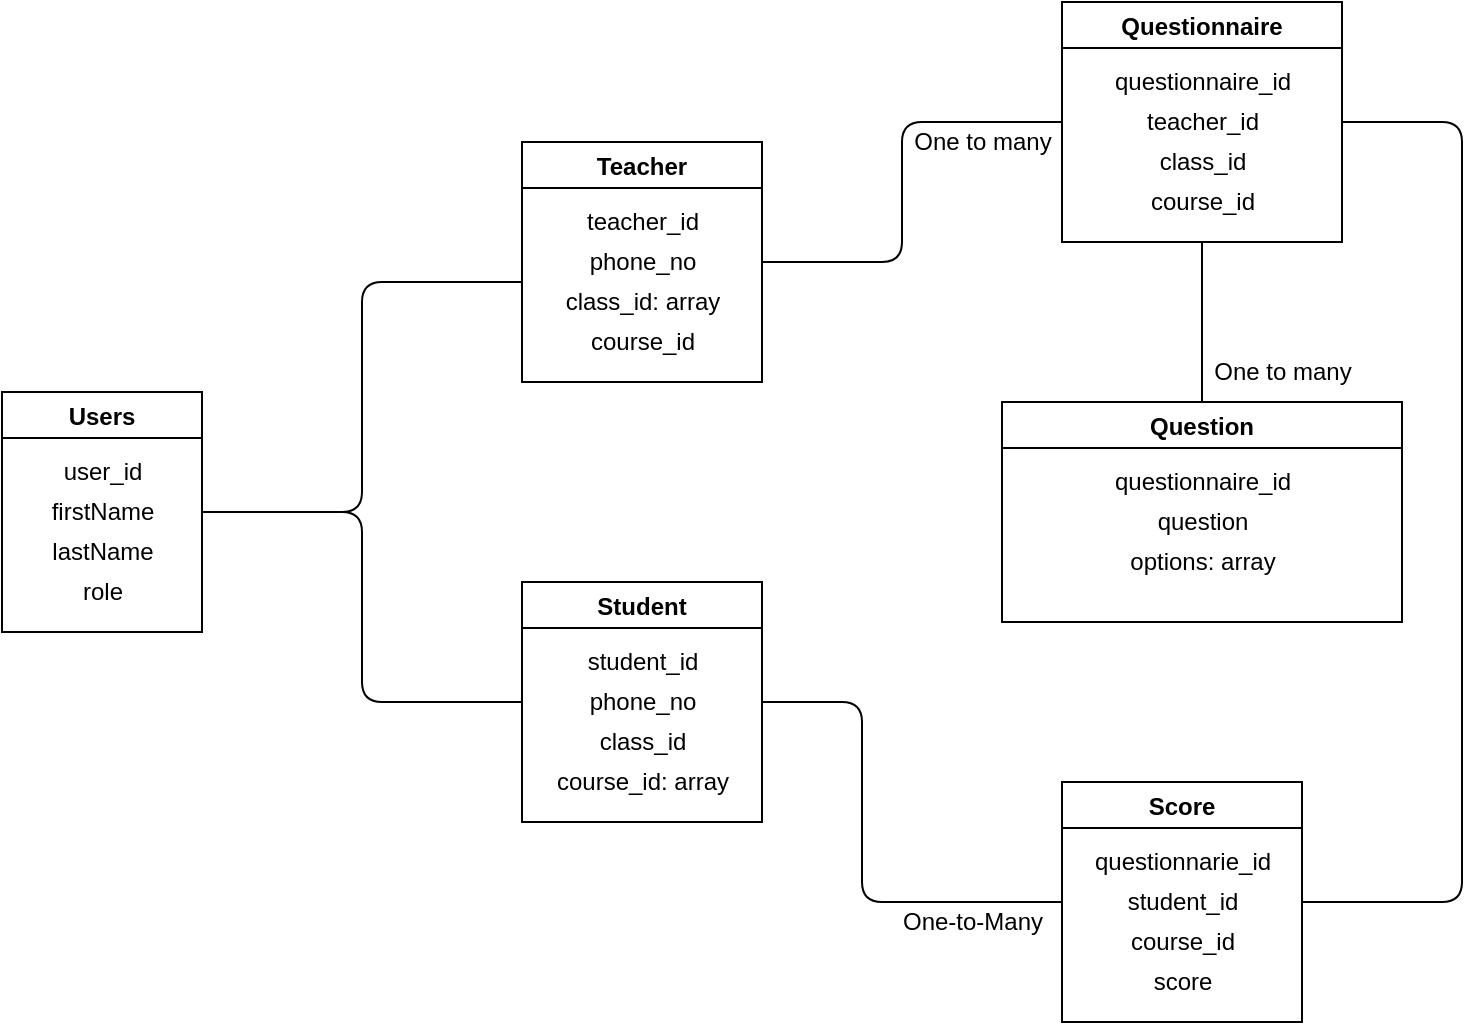 <mxfile version="15.8.6" type="device"><diagram id="R2lEEEUBdFMjLlhIrx00" name="Page-1"><mxGraphModel dx="868" dy="431" grid="1" gridSize="10" guides="1" tooltips="1" connect="1" arrows="1" fold="1" page="1" pageScale="1" pageWidth="850" pageHeight="1100" math="0" shadow="0" extFonts="Permanent Marker^https://fonts.googleapis.com/css?family=Permanent+Marker"><root><mxCell id="0"/><mxCell id="1" parent="0"/><mxCell id="J0UuLM_EprkHxYgVkOrl-22" value="Users" style="swimlane;" vertex="1" parent="1"><mxGeometry x="60" y="205" width="100" height="120" as="geometry"/></mxCell><mxCell id="J0UuLM_EprkHxYgVkOrl-23" value="user_id" style="text;html=1;align=center;verticalAlign=middle;resizable=0;points=[];autosize=1;strokeColor=none;fillColor=none;" vertex="1" parent="J0UuLM_EprkHxYgVkOrl-22"><mxGeometry x="25" y="30" width="50" height="20" as="geometry"/></mxCell><mxCell id="J0UuLM_EprkHxYgVkOrl-24" value="firstName" style="text;html=1;align=center;verticalAlign=middle;resizable=0;points=[];autosize=1;strokeColor=none;fillColor=none;" vertex="1" parent="J0UuLM_EprkHxYgVkOrl-22"><mxGeometry x="15" y="50" width="70" height="20" as="geometry"/></mxCell><mxCell id="J0UuLM_EprkHxYgVkOrl-28" value="lastName" style="text;html=1;align=center;verticalAlign=middle;resizable=0;points=[];autosize=1;strokeColor=none;fillColor=none;" vertex="1" parent="J0UuLM_EprkHxYgVkOrl-22"><mxGeometry x="15" y="70" width="70" height="20" as="geometry"/></mxCell><mxCell id="J0UuLM_EprkHxYgVkOrl-29" value="role" style="text;html=1;align=center;verticalAlign=middle;resizable=0;points=[];autosize=1;strokeColor=none;fillColor=none;" vertex="1" parent="J0UuLM_EprkHxYgVkOrl-22"><mxGeometry x="30" y="90" width="40" height="20" as="geometry"/></mxCell><mxCell id="J0UuLM_EprkHxYgVkOrl-32" value="Teacher" style="swimlane;" vertex="1" parent="1"><mxGeometry x="320" y="80" width="120" height="120" as="geometry"/></mxCell><mxCell id="J0UuLM_EprkHxYgVkOrl-35" value="class_id: array" style="text;html=1;align=center;verticalAlign=middle;resizable=0;points=[];autosize=1;strokeColor=none;fillColor=none;" vertex="1" parent="J0UuLM_EprkHxYgVkOrl-32"><mxGeometry x="15" y="70" width="90" height="20" as="geometry"/></mxCell><mxCell id="J0UuLM_EprkHxYgVkOrl-33" value="teacher_id" style="text;html=1;align=center;verticalAlign=middle;resizable=0;points=[];autosize=1;strokeColor=none;fillColor=none;" vertex="1" parent="J0UuLM_EprkHxYgVkOrl-32"><mxGeometry x="25" y="30" width="70" height="20" as="geometry"/></mxCell><mxCell id="J0UuLM_EprkHxYgVkOrl-34" value="phone_no" style="text;html=1;align=center;verticalAlign=middle;resizable=0;points=[];autosize=1;strokeColor=none;fillColor=none;" vertex="1" parent="J0UuLM_EprkHxYgVkOrl-32"><mxGeometry x="25" y="50" width="70" height="20" as="geometry"/></mxCell><mxCell id="J0UuLM_EprkHxYgVkOrl-36" value="course_id" style="text;html=1;align=center;verticalAlign=middle;resizable=0;points=[];autosize=1;strokeColor=none;fillColor=none;" vertex="1" parent="1"><mxGeometry x="345" y="170" width="70" height="20" as="geometry"/></mxCell><mxCell id="J0UuLM_EprkHxYgVkOrl-40" value="Student" style="swimlane;" vertex="1" parent="1"><mxGeometry x="320" y="300" width="120" height="120" as="geometry"/></mxCell><mxCell id="J0UuLM_EprkHxYgVkOrl-41" value="class_id" style="text;html=1;align=center;verticalAlign=middle;resizable=0;points=[];autosize=1;strokeColor=none;fillColor=none;" vertex="1" parent="J0UuLM_EprkHxYgVkOrl-40"><mxGeometry x="30" y="70" width="60" height="20" as="geometry"/></mxCell><mxCell id="J0UuLM_EprkHxYgVkOrl-42" value="student_id" style="text;html=1;align=center;verticalAlign=middle;resizable=0;points=[];autosize=1;strokeColor=none;fillColor=none;" vertex="1" parent="J0UuLM_EprkHxYgVkOrl-40"><mxGeometry x="25" y="30" width="70" height="20" as="geometry"/></mxCell><mxCell id="J0UuLM_EprkHxYgVkOrl-43" value="phone_no" style="text;html=1;align=center;verticalAlign=middle;resizable=0;points=[];autosize=1;strokeColor=none;fillColor=none;" vertex="1" parent="J0UuLM_EprkHxYgVkOrl-40"><mxGeometry x="25" y="50" width="70" height="20" as="geometry"/></mxCell><mxCell id="J0UuLM_EprkHxYgVkOrl-44" value="course_id: array" style="text;html=1;align=center;verticalAlign=middle;resizable=0;points=[];autosize=1;strokeColor=none;fillColor=none;" vertex="1" parent="1"><mxGeometry x="330" y="390" width="100" height="20" as="geometry"/></mxCell><mxCell id="J0UuLM_EprkHxYgVkOrl-69" value="" style="edgeStyle=orthogonalEdgeStyle;rounded=1;orthogonalLoop=1;jettySize=auto;html=1;entryX=0.5;entryY=0;entryDx=0;entryDy=0;endArrow=none;endFill=0;" edge="1" parent="1" source="J0UuLM_EprkHxYgVkOrl-46" target="J0UuLM_EprkHxYgVkOrl-52"><mxGeometry relative="1" as="geometry"/></mxCell><mxCell id="J0UuLM_EprkHxYgVkOrl-46" value="Questionnaire" style="swimlane;" vertex="1" parent="1"><mxGeometry x="590" y="10" width="140" height="120" as="geometry"/></mxCell><mxCell id="J0UuLM_EprkHxYgVkOrl-47" value="questionnaire_id" style="text;html=1;align=center;verticalAlign=middle;resizable=0;points=[];autosize=1;strokeColor=none;fillColor=none;" vertex="1" parent="J0UuLM_EprkHxYgVkOrl-46"><mxGeometry x="20" y="30" width="100" height="20" as="geometry"/></mxCell><mxCell id="J0UuLM_EprkHxYgVkOrl-48" value="teacher_id" style="text;html=1;align=center;verticalAlign=middle;resizable=0;points=[];autosize=1;strokeColor=none;fillColor=none;" vertex="1" parent="J0UuLM_EprkHxYgVkOrl-46"><mxGeometry x="35" y="50" width="70" height="20" as="geometry"/></mxCell><mxCell id="J0UuLM_EprkHxYgVkOrl-49" value="class_id" style="text;html=1;align=center;verticalAlign=middle;resizable=0;points=[];autosize=1;strokeColor=none;fillColor=none;" vertex="1" parent="J0UuLM_EprkHxYgVkOrl-46"><mxGeometry x="40" y="70" width="60" height="20" as="geometry"/></mxCell><mxCell id="J0UuLM_EprkHxYgVkOrl-50" value="course_id" style="text;html=1;align=center;verticalAlign=middle;resizable=0;points=[];autosize=1;strokeColor=none;fillColor=none;" vertex="1" parent="J0UuLM_EprkHxYgVkOrl-46"><mxGeometry x="35" y="90" width="70" height="20" as="geometry"/></mxCell><mxCell id="J0UuLM_EprkHxYgVkOrl-52" value="Question" style="swimlane;" vertex="1" parent="1"><mxGeometry x="560" y="210" width="200" height="110" as="geometry"/></mxCell><mxCell id="J0UuLM_EprkHxYgVkOrl-53" value="questionnaire_id&lt;br&gt;" style="text;html=1;align=center;verticalAlign=middle;resizable=0;points=[];autosize=1;strokeColor=none;fillColor=none;" vertex="1" parent="J0UuLM_EprkHxYgVkOrl-52"><mxGeometry x="50" y="30" width="100" height="20" as="geometry"/></mxCell><mxCell id="J0UuLM_EprkHxYgVkOrl-54" value="question" style="text;html=1;align=center;verticalAlign=middle;resizable=0;points=[];autosize=1;strokeColor=none;fillColor=none;" vertex="1" parent="J0UuLM_EprkHxYgVkOrl-52"><mxGeometry x="70" y="50" width="60" height="20" as="geometry"/></mxCell><mxCell id="J0UuLM_EprkHxYgVkOrl-55" value="options: array" style="text;html=1;align=center;verticalAlign=middle;resizable=0;points=[];autosize=1;strokeColor=none;fillColor=none;" vertex="1" parent="J0UuLM_EprkHxYgVkOrl-52"><mxGeometry x="55" y="70" width="90" height="20" as="geometry"/></mxCell><mxCell id="J0UuLM_EprkHxYgVkOrl-57" value="Score" style="swimlane;" vertex="1" parent="1"><mxGeometry x="590" y="400" width="120" height="120" as="geometry"/></mxCell><mxCell id="J0UuLM_EprkHxYgVkOrl-58" value="questionnarie_id" style="text;html=1;align=center;verticalAlign=middle;resizable=0;points=[];autosize=1;strokeColor=none;fillColor=none;" vertex="1" parent="J0UuLM_EprkHxYgVkOrl-57"><mxGeometry x="10" y="30" width="100" height="20" as="geometry"/></mxCell><mxCell id="J0UuLM_EprkHxYgVkOrl-59" value="student_id" style="text;html=1;align=center;verticalAlign=middle;resizable=0;points=[];autosize=1;strokeColor=none;fillColor=none;" vertex="1" parent="J0UuLM_EprkHxYgVkOrl-57"><mxGeometry x="25" y="50" width="70" height="20" as="geometry"/></mxCell><mxCell id="J0UuLM_EprkHxYgVkOrl-60" value="course_id" style="text;html=1;align=center;verticalAlign=middle;resizable=0;points=[];autosize=1;strokeColor=none;fillColor=none;" vertex="1" parent="J0UuLM_EprkHxYgVkOrl-57"><mxGeometry x="25" y="70" width="70" height="20" as="geometry"/></mxCell><mxCell id="J0UuLM_EprkHxYgVkOrl-61" value="score" style="text;html=1;align=center;verticalAlign=middle;resizable=0;points=[];autosize=1;strokeColor=none;fillColor=none;" vertex="1" parent="J0UuLM_EprkHxYgVkOrl-57"><mxGeometry x="40" y="90" width="40" height="20" as="geometry"/></mxCell><mxCell id="J0UuLM_EprkHxYgVkOrl-66" value="" style="endArrow=none;html=1;exitX=1;exitY=0.5;exitDx=0;exitDy=0;rounded=1;" edge="1" parent="1" source="J0UuLM_EprkHxYgVkOrl-22"><mxGeometry width="50" height="50" relative="1" as="geometry"><mxPoint x="450" y="230" as="sourcePoint"/><mxPoint x="320" y="150" as="targetPoint"/><Array as="points"><mxPoint x="240" y="265"/><mxPoint x="240" y="150"/></Array></mxGeometry></mxCell><mxCell id="J0UuLM_EprkHxYgVkOrl-67" value="" style="endArrow=none;html=1;exitX=1;exitY=0.5;exitDx=0;exitDy=0;rounded=1;entryX=0;entryY=0.5;entryDx=0;entryDy=0;" edge="1" parent="1" source="J0UuLM_EprkHxYgVkOrl-22" target="J0UuLM_EprkHxYgVkOrl-40"><mxGeometry width="50" height="50" relative="1" as="geometry"><mxPoint x="170" y="275" as="sourcePoint"/><mxPoint x="330" y="160" as="targetPoint"/><Array as="points"><mxPoint x="240" y="265"/><mxPoint x="240" y="360"/></Array></mxGeometry></mxCell><mxCell id="J0UuLM_EprkHxYgVkOrl-70" value="" style="endArrow=none;html=1;rounded=1;entryX=0;entryY=0.5;entryDx=0;entryDy=0;exitX=1;exitY=0.5;exitDx=0;exitDy=0;" edge="1" parent="1" source="J0UuLM_EprkHxYgVkOrl-32" target="J0UuLM_EprkHxYgVkOrl-46"><mxGeometry width="50" height="50" relative="1" as="geometry"><mxPoint x="450" y="260" as="sourcePoint"/><mxPoint x="500" y="210" as="targetPoint"/><Array as="points"><mxPoint x="510" y="140"/><mxPoint x="510" y="70"/></Array></mxGeometry></mxCell><mxCell id="J0UuLM_EprkHxYgVkOrl-71" value="" style="endArrow=none;html=1;rounded=1;exitX=1;exitY=0.5;exitDx=0;exitDy=0;entryX=0;entryY=0.5;entryDx=0;entryDy=0;" edge="1" parent="1" source="J0UuLM_EprkHxYgVkOrl-40" target="J0UuLM_EprkHxYgVkOrl-57"><mxGeometry width="50" height="50" relative="1" as="geometry"><mxPoint x="450" y="410" as="sourcePoint"/><mxPoint x="500" y="360" as="targetPoint"/><Array as="points"><mxPoint x="490" y="360"/><mxPoint x="490" y="460"/></Array></mxGeometry></mxCell><mxCell id="J0UuLM_EprkHxYgVkOrl-72" value="" style="endArrow=none;html=1;rounded=1;exitX=1;exitY=0.5;exitDx=0;exitDy=0;entryX=1;entryY=0.5;entryDx=0;entryDy=0;" edge="1" parent="1" source="J0UuLM_EprkHxYgVkOrl-46" target="J0UuLM_EprkHxYgVkOrl-57"><mxGeometry width="50" height="50" relative="1" as="geometry"><mxPoint x="800" y="70" as="sourcePoint"/><mxPoint x="790" y="460" as="targetPoint"/><Array as="points"><mxPoint x="790" y="70"/><mxPoint x="790" y="460"/></Array></mxGeometry></mxCell><mxCell id="J0UuLM_EprkHxYgVkOrl-73" value="One-to-Many" style="text;html=1;align=center;verticalAlign=middle;resizable=0;points=[];autosize=1;strokeColor=none;fillColor=none;" vertex="1" parent="1"><mxGeometry x="500" y="460" width="90" height="20" as="geometry"/></mxCell><mxCell id="J0UuLM_EprkHxYgVkOrl-74" value="One to many" style="text;html=1;align=center;verticalAlign=middle;resizable=0;points=[];autosize=1;strokeColor=none;fillColor=none;" vertex="1" parent="1"><mxGeometry x="510" y="70" width="80" height="20" as="geometry"/></mxCell><mxCell id="J0UuLM_EprkHxYgVkOrl-75" value="One to many" style="text;html=1;align=center;verticalAlign=middle;resizable=0;points=[];autosize=1;strokeColor=none;fillColor=none;" vertex="1" parent="1"><mxGeometry x="660" y="185" width="80" height="20" as="geometry"/></mxCell></root></mxGraphModel></diagram></mxfile>